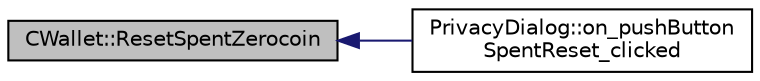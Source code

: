 digraph "CWallet::ResetSpentZerocoin"
{
  edge [fontname="Helvetica",fontsize="10",labelfontname="Helvetica",labelfontsize="10"];
  node [fontname="Helvetica",fontsize="10",shape=record];
  rankdir="LR";
  Node566 [label="CWallet::ResetSpentZerocoin",height=0.2,width=0.4,color="black", fillcolor="grey75", style="filled", fontcolor="black"];
  Node566 -> Node567 [dir="back",color="midnightblue",fontsize="10",style="solid",fontname="Helvetica"];
  Node567 [label="PrivacyDialog::on_pushButton\lSpentReset_clicked",height=0.2,width=0.4,color="black", fillcolor="white", style="filled",URL="$class_privacy_dialog.html#a4bbf07a37a93225e0ef7806d77ff3264"];
}
